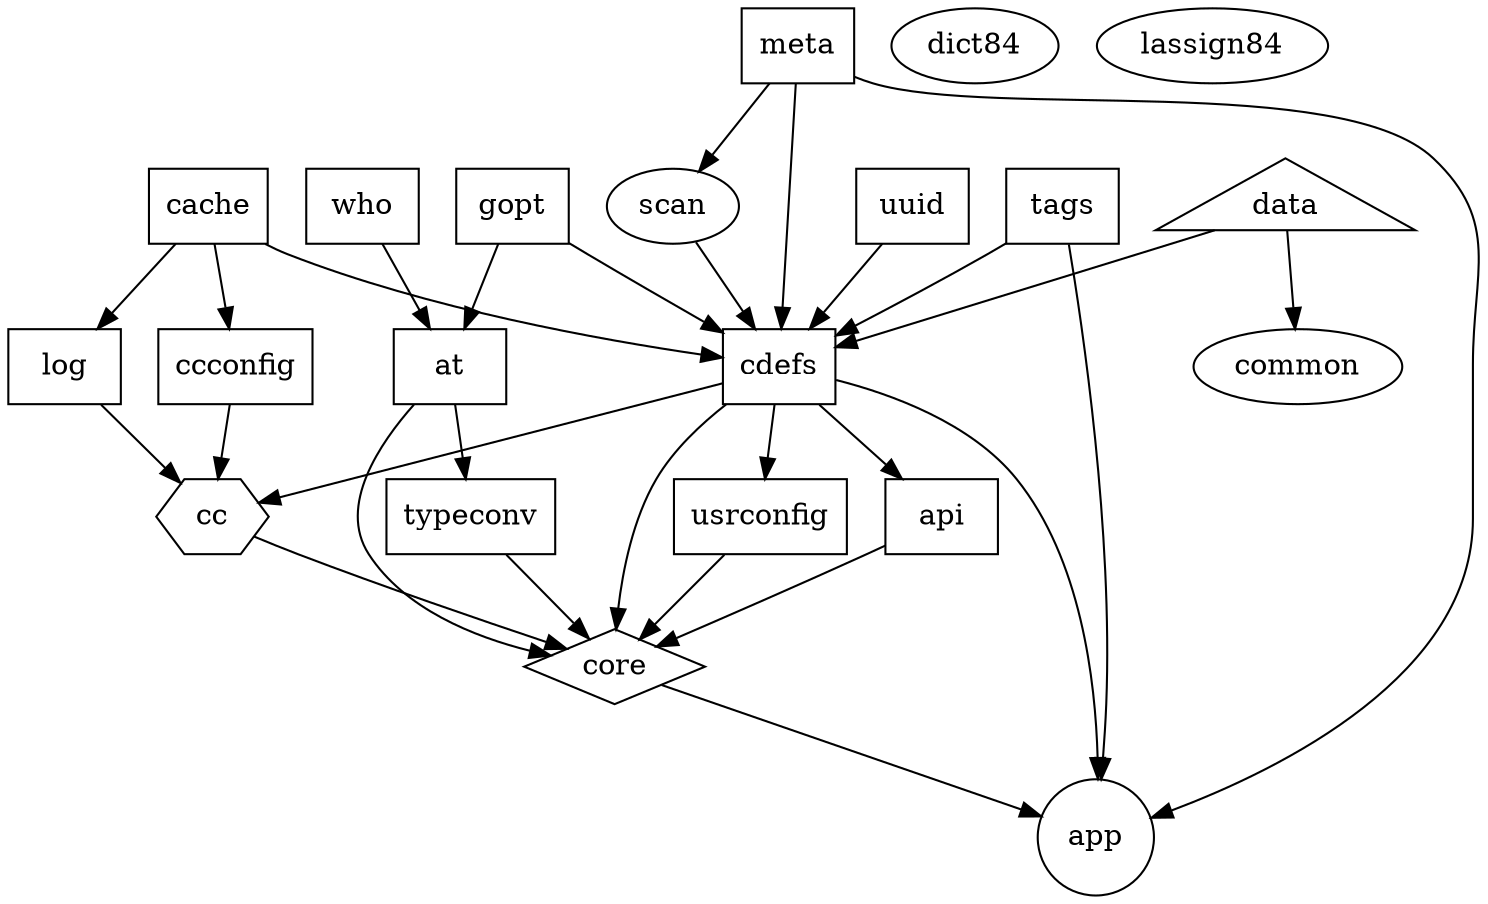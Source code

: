 // The string "//T" is used to mark and disable dependencies satisfied
// through transitive dependencies. This cleans up the graph a bit.
//
// Similarly the string "//G" marks and disables dependencies of
// packages used pretty much everywhere and as such strongly cluttering
// the graph.

strict digraph {
	//	Frontend
	core		[shape="diamond"];

	//	Backend (External CC)
	cc		[shape="hexagon"];

	//	Application
	app		[shape="circle"];

	//	Stateless functionality.
	common		[];				// Critcl specific general utilities
	dict84		[];				// Forward compatible dict command for 8.4
	lassign84	[];				// Forward compatible lassign command for 8.4
	//	Only transient state during operation.
	scan		[];				// Static scanner of .(cri)tcl files

	//	File container
	data		[shape="triangle"];		// Container for template and other data files

	//	System state (in-memory databases)
	api		[shape="box"];			// Management of stubs tables, i.e. package APIs
	at		[shape="box"];			// Management of #line information in generated code
	cache		[shape="box"];			// Management of the result cache (directory)
	ccconfig	[shape="box"];			// Configuration information for external CC, multi-platform
	cdefs		[shape="box"];			// Management of the collected C definitions.
	gopt		[shape="box"];			// Global option management
	log		[shape="box"];			// Log file handling
	meta		[shape="box"];			// Management of TEApot meta data
	tags		[shape="box"];			// Management of general indicator flags
	typeconv	[shape="box"];			// Management of type conversions (args, results) for cproc
	usrconfig	[shape="box"];			// Management of user-specified configuration options
	uuid		[shape="box"];			// Code hashes for change detection.
	who		[shape="box"];			// Management of the "current" file.

	//	Dependencies
	//	A -> B   <==> A is-used-by B

	at		->	typeconv;
	//T cache		->	api;
	cache		->	ccconfig;
	cache		->	cdefs;
	cache		->	log;
	cdefs		->	api;
	cdefs		->	usrconfig;
	//G common		->	api;
	//G common		->	cache;
	//G common		->	ccconfig;
	//G common		->	cdefs;
	//G common		->	log;
	//G common		->	meta;
	//G common		->	scan;
	data		->	common;
	data		->	cdefs;
	//G dict84		->	api;
	//G dict84		->	ccconfig;
	//G dict84		->	cdefs;
	//G dict84		->	meta;
	//G dict84		->	scan;
	//G dict84		->	tags;
	//G dict84		->	usrconfig;
	//G dict84		->	uuid;
	gopt		->	at;
	gopt		->	cdefs;
	//G lassign84	->	api;
	//G lassign84	->	at;
	//G lassign84	->	ccconfig;
	//G lassign84	->	scan;
	//G lassign84	->	typeconv;
	//T meta		->	api;
	meta		->	cdefs;
	meta		->	scan;
	scan		->	cdefs;
	//T tags		->	api;
	tags		->	cdefs;
	//T uuid		->	api;
	uuid		->	cdefs;
	//T uuid		->	usrconfig;
	who		->	at;

	//T cache		->	cc;
	ccconfig	->	cc;
	cdefs		->	cc;
	//G common		->	cc;
	//T data		->	cc;
	//T gopt		->	cc;
	log		->	cc;
	//T meta		->	cc;
	//T tags		->	cc;
	//T uuid		->	cc;

	api		->	core;
	at		->	core;
	//T cache		->	core;
	cc		->	core;
	cdefs		->	core;
	//G common		->	core;
	//T data		->	core;	// for CollectEmbedded only.
	//T gopt		->	core;
	//T meta		->	core;
	//T tags		->	core;
	typeconv	->	core;
	usrconfig	->	core;
	//T uuid		->	core;
	//T who		->	core;


	// Application linkage
	core	->	app;
	cdefs	->	app;
	meta	->	app;
	tags	->	app;
}
